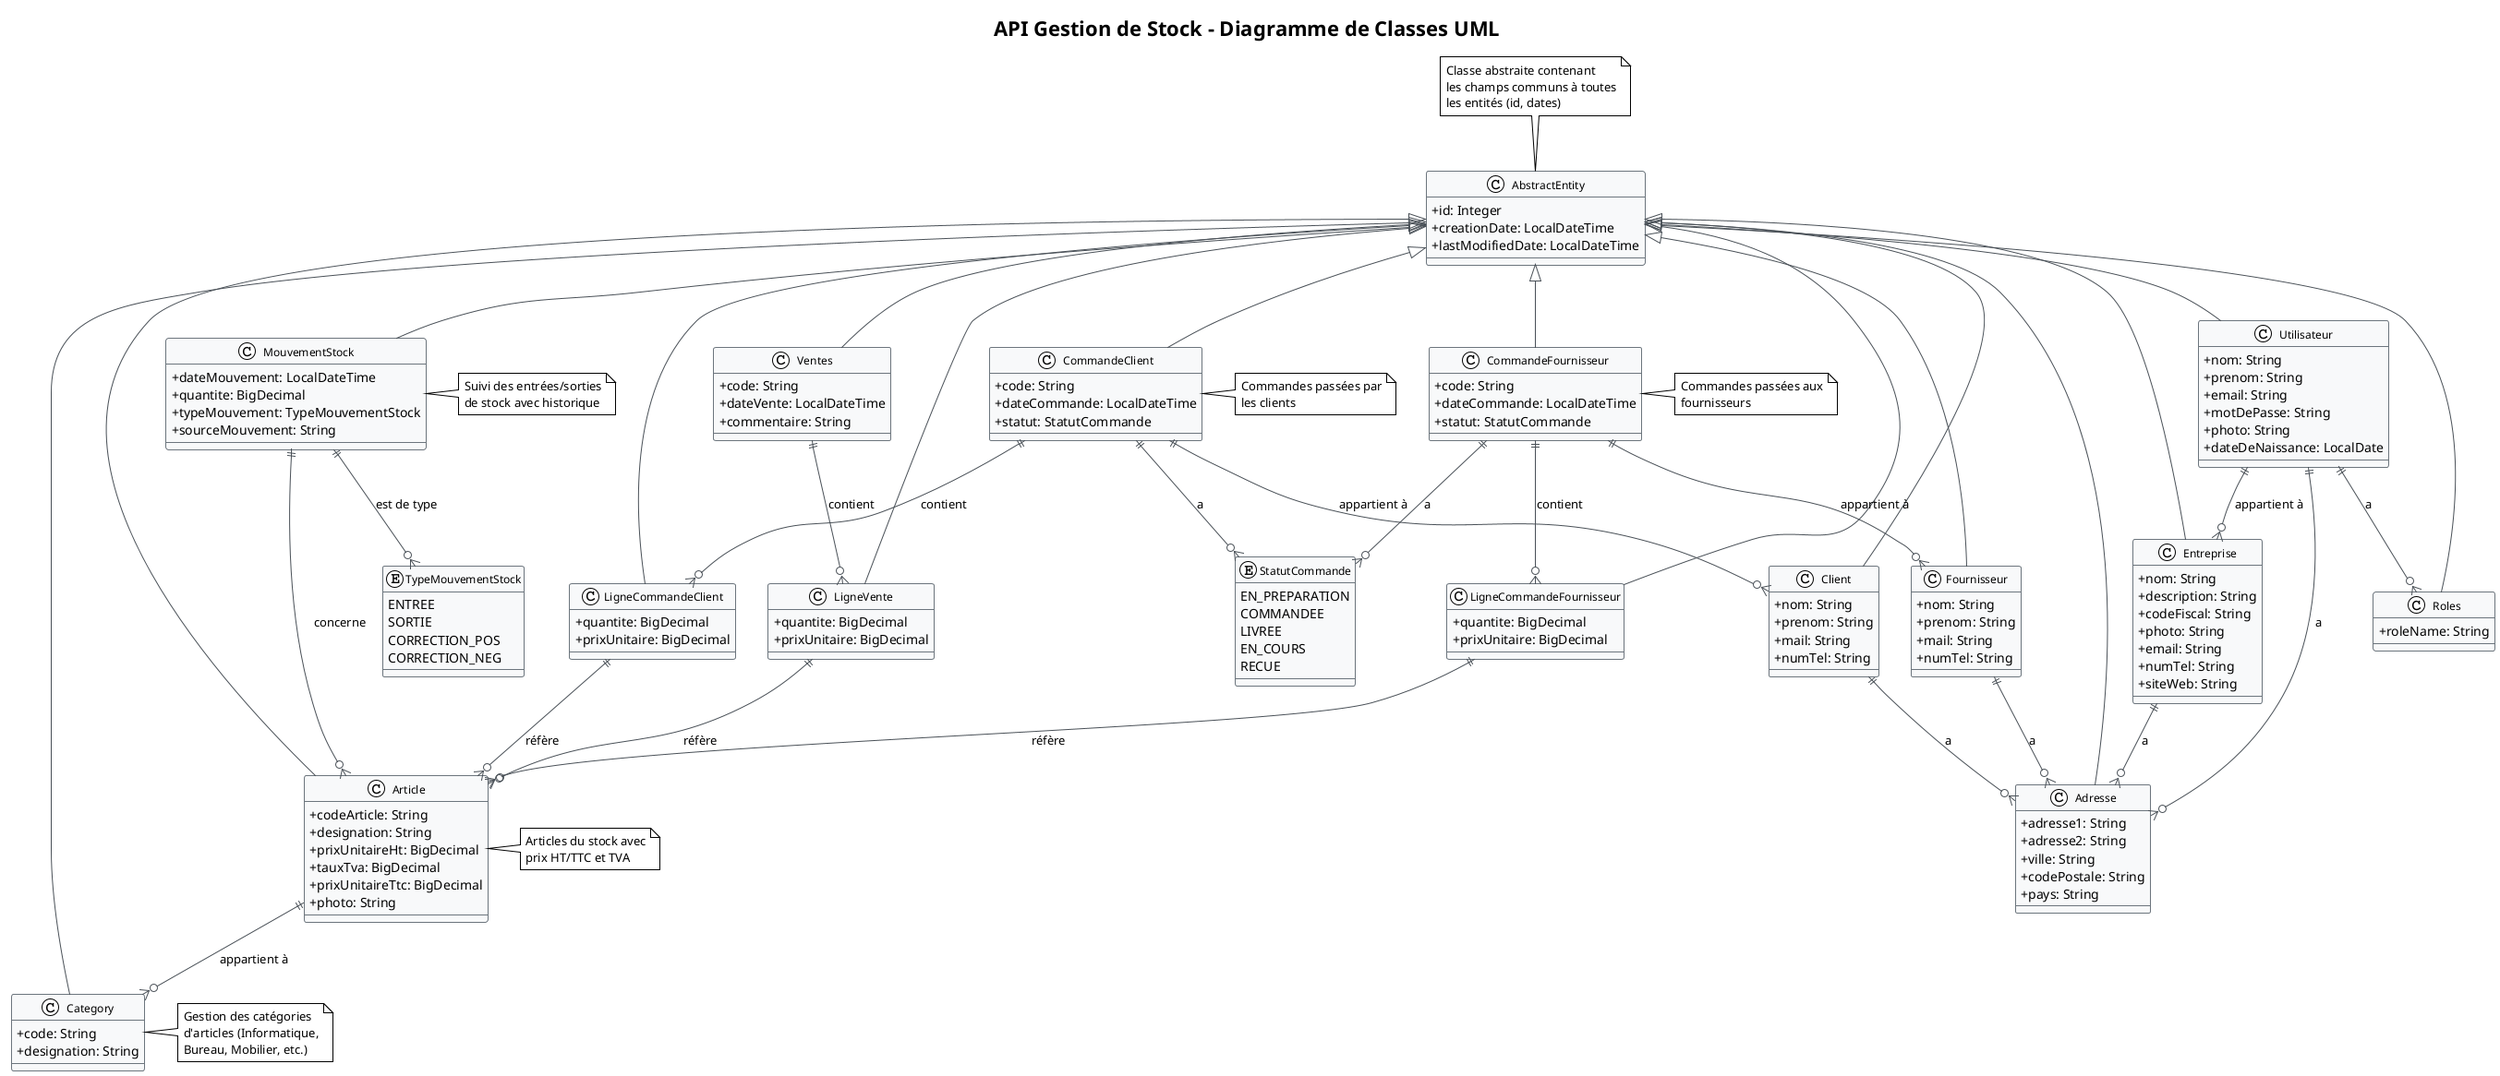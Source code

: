 @startuml Gestion de Stock - Diagramme de Classes

!theme plain
skinparam classAttributeIconSize 0
skinparam classFontSize 12
skinparam classFontName Arial
skinparam backgroundColor #FFFFFF
skinparam classBackgroundColor #F8F9FA
skinparam classBorderColor #6C757D
skinparam arrowColor #495057

title API Gestion de Stock - Diagramme de Classes UML

' =====================================================
' ENTITÉS PRINCIPALES
' =====================================================

class AbstractEntity {
  +id: Integer
  +creationDate: LocalDateTime
  +lastModifiedDate: LocalDateTime
}

class Category {
  +code: String
  +designation: String
}

class Article {
  +codeArticle: String
  +designation: String
  +prixUnitaireHt: BigDecimal
  +tauxTva: BigDecimal
  +prixUnitaireTtc: BigDecimal
  +photo: String
}

class Client {
  +nom: String
  +prenom: String
  +mail: String
  +numTel: String
}

class Fournisseur {
  +nom: String
  +prenom: String
  +mail: String
  +numTel: String
}

class Utilisateur {
  +nom: String
  +prenom: String
  +email: String
  +motDePasse: String
  +photo: String
  +dateDeNaissance: LocalDate
}

class Adresse {
  +adresse1: String
  +adresse2: String
  +ville: String
  +codePostale: String
  +pays: String
}

' =====================================================
' ENTITÉS DE COMMANDE
' =====================================================

class CommandeClient {
  +code: String
  +dateCommande: LocalDateTime
  +statut: StatutCommande
}

class CommandeFournisseur {
  +code: String
  +dateCommande: LocalDateTime
  +statut: StatutCommande
}

class LigneCommandeClient {
  +quantite: BigDecimal
  +prixUnitaire: BigDecimal
}

class LigneCommandeFournisseur {
  +quantite: BigDecimal
  +prixUnitaire: BigDecimal
}

' =====================================================
' ENTITÉS DE STOCK
' =====================================================

class MouvementStock {
  +dateMouvement: LocalDateTime
  +quantite: BigDecimal
  +typeMouvement: TypeMouvementStock
  +sourceMouvement: String
}

class Ventes {
  +code: String
  +dateVente: LocalDateTime
  +commentaire: String
}

class LigneVente {
  +quantite: BigDecimal
  +prixUnitaire: BigDecimal
}

' =====================================================
' ENTITÉS SUPPLEMENTAIRES
' =====================================================

class Entreprise {
  +nom: String
  +description: String
  +codeFiscal: String
  +photo: String
  +email: String
  +numTel: String
  +siteWeb: String
}

class Roles {
  +roleName: String
}

' =====================================================
' ÉNUMÉRATIONS
' =====================================================

enum StatutCommande {
  EN_PREPARATION
  COMMANDEE
  LIVREE
  EN_COURS
  RECUE
}

enum TypeMouvementStock {
  ENTREE
  SORTIE
  CORRECTION_POS
  CORRECTION_NEG
}

' =====================================================
' RELATIONS
' =====================================================

' Héritage
AbstractEntity <|-- Category
AbstractEntity <|-- Article
AbstractEntity <|-- Client
AbstractEntity <|-- Fournisseur
AbstractEntity <|-- Utilisateur
AbstractEntity <|-- Adresse
AbstractEntity <|-- CommandeClient
AbstractEntity <|-- CommandeFournisseur
AbstractEntity <|-- LigneCommandeClient
AbstractEntity <|-- LigneCommandeFournisseur
AbstractEntity <|-- MouvementStock
AbstractEntity <|-- Ventes
AbstractEntity <|-- LigneVente
AbstractEntity <|-- Entreprise
AbstractEntity <|-- Roles

' Relations Article - Category
Article ||--o{ Category : "appartient à"

' Relations CommandeClient
CommandeClient ||--o{ Client : "appartient à"
CommandeClient ||--o{ LigneCommandeClient : "contient"
LigneCommandeClient ||--o{ Article : "réfère"

' Relations CommandeFournisseur
CommandeFournisseur ||--o{ Fournisseur : "appartient à"
CommandeFournisseur ||--o{ LigneCommandeFournisseur : "contient"
LigneCommandeFournisseur ||--o{ Article : "réfère"

' Relations MouvementStock
MouvementStock ||--o{ Article : "concerne"

' Relations Ventes
Ventes ||--o{ LigneVente : "contient"
LigneVente ||--o{ Article : "réfère"

' Relations Utilisateur
Utilisateur ||--o{ Adresse : "a"
Utilisateur ||--o{ Entreprise : "appartient à"
Utilisateur ||--o{ Roles : "a"

' Relations Client/Fournisseur
Client ||--o{ Adresse : "a"
Fournisseur ||--o{ Adresse : "a"

' Relations Entreprise
Entreprise ||--o{ Adresse : "a"

' Relations StatutCommande
CommandeClient ||--o{ StatutCommande : "a"
CommandeFournisseur ||--o{ StatutCommande : "a"

' Relations TypeMouvementStock
MouvementStock ||--o{ TypeMouvementStock : "est de type"

' =====================================================
' NOTES ET LÉGENDES
' =====================================================

note top of AbstractEntity
  Classe abstraite contenant
  les champs communs à toutes
  les entités (id, dates)
end note

note right of Category
  Gestion des catégories
  d'articles (Informatique,
  Bureau, Mobilier, etc.)
end note

note right of Article
  Articles du stock avec
  prix HT/TTC et TVA
end note

note right of MouvementStock
  Suivi des entrées/sorties
  de stock avec historique
end note

note right of CommandeClient
  Commandes passées par
  les clients
end note

note right of CommandeFournisseur
  Commandes passées aux
  fournisseurs
end note

@enduml 